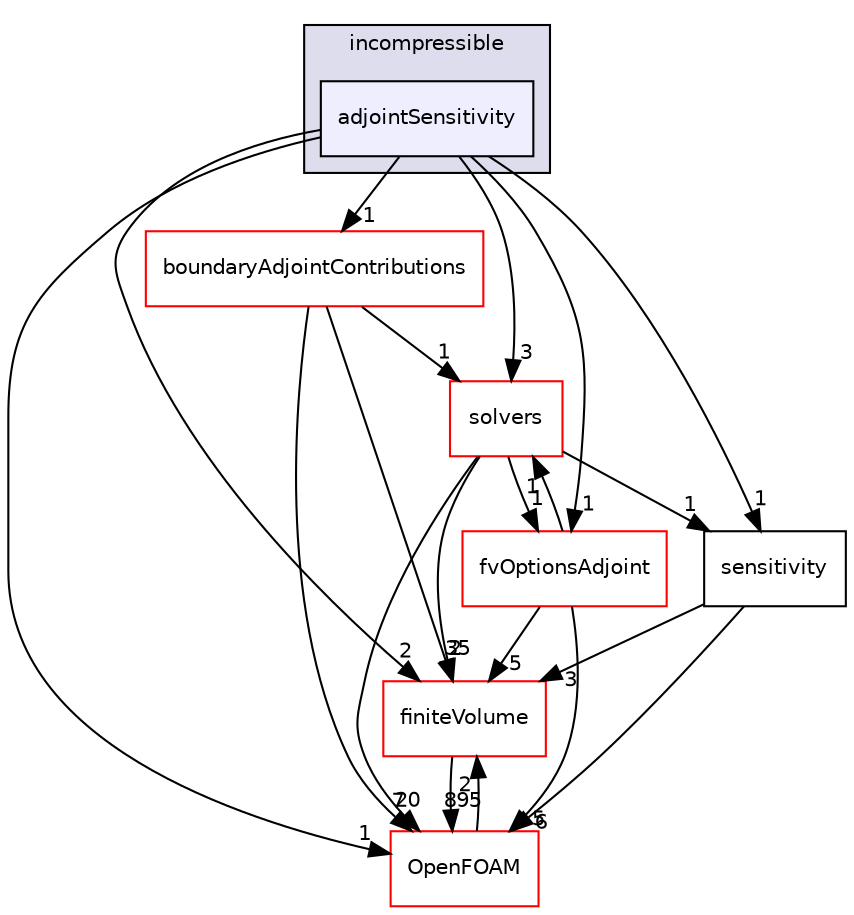 digraph "src/optimisation/adjointOptimisation/adjoint/optimisation/adjointSensitivity/incompressible/adjointSensitivity" {
  bgcolor=transparent;
  compound=true
  node [ fontsize="10", fontname="Helvetica"];
  edge [ labelfontsize="10", labelfontname="Helvetica"];
  subgraph clusterdir_2b473d201aab52bb890a8b3370c59272 {
    graph [ bgcolor="#ddddee", pencolor="black", label="incompressible" fontname="Helvetica", fontsize="10", URL="dir_2b473d201aab52bb890a8b3370c59272.html"]
  dir_c9975b67581c2da6d7f831922d1c5844 [shape=box, label="adjointSensitivity", style="filled", fillcolor="#eeeeff", pencolor="black", URL="dir_c9975b67581c2da6d7f831922d1c5844.html"];
  }
  dir_9bd15774b555cf7259a6fa18f99fe99b [shape=box label="finiteVolume" color="red" URL="dir_9bd15774b555cf7259a6fa18f99fe99b.html"];
  dir_f1ea2e00111d8324be054b4e32e6ee53 [shape=box label="solvers" color="red" URL="dir_f1ea2e00111d8324be054b4e32e6ee53.html"];
  dir_82b349c0e8ea4c9c5c625d4e54cb5790 [shape=box label="fvOptionsAdjoint" color="red" URL="dir_82b349c0e8ea4c9c5c625d4e54cb5790.html"];
  dir_3c0395a0b3704d24024ddd387bcbaf66 [shape=box label="boundaryAdjointContributions" color="red" URL="dir_3c0395a0b3704d24024ddd387bcbaf66.html"];
  dir_c5473ff19b20e6ec4dfe5c310b3778a8 [shape=box label="OpenFOAM" color="red" URL="dir_c5473ff19b20e6ec4dfe5c310b3778a8.html"];
  dir_f7272483e2a5918c938aa224b678aee8 [shape=box label="sensitivity" URL="dir_f7272483e2a5918c938aa224b678aee8.html"];
  dir_9bd15774b555cf7259a6fa18f99fe99b->dir_c5473ff19b20e6ec4dfe5c310b3778a8 [headlabel="895", labeldistance=1.5 headhref="dir_000814_002151.html"];
  dir_f1ea2e00111d8324be054b4e32e6ee53->dir_9bd15774b555cf7259a6fa18f99fe99b [headlabel="35", labeldistance=1.5 headhref="dir_002894_000814.html"];
  dir_f1ea2e00111d8324be054b4e32e6ee53->dir_82b349c0e8ea4c9c5c625d4e54cb5790 [headlabel="1", labeldistance=1.5 headhref="dir_002894_002816.html"];
  dir_f1ea2e00111d8324be054b4e32e6ee53->dir_c5473ff19b20e6ec4dfe5c310b3778a8 [headlabel="20", labeldistance=1.5 headhref="dir_002894_002151.html"];
  dir_f1ea2e00111d8324be054b4e32e6ee53->dir_f7272483e2a5918c938aa224b678aee8 [headlabel="1", labeldistance=1.5 headhref="dir_002894_002849.html"];
  dir_c9975b67581c2da6d7f831922d1c5844->dir_9bd15774b555cf7259a6fa18f99fe99b [headlabel="2", labeldistance=1.5 headhref="dir_002839_000814.html"];
  dir_c9975b67581c2da6d7f831922d1c5844->dir_f1ea2e00111d8324be054b4e32e6ee53 [headlabel="3", labeldistance=1.5 headhref="dir_002839_002894.html"];
  dir_c9975b67581c2da6d7f831922d1c5844->dir_82b349c0e8ea4c9c5c625d4e54cb5790 [headlabel="1", labeldistance=1.5 headhref="dir_002839_002816.html"];
  dir_c9975b67581c2da6d7f831922d1c5844->dir_3c0395a0b3704d24024ddd387bcbaf66 [headlabel="1", labeldistance=1.5 headhref="dir_002839_002794.html"];
  dir_c9975b67581c2da6d7f831922d1c5844->dir_c5473ff19b20e6ec4dfe5c310b3778a8 [headlabel="1", labeldistance=1.5 headhref="dir_002839_002151.html"];
  dir_c9975b67581c2da6d7f831922d1c5844->dir_f7272483e2a5918c938aa224b678aee8 [headlabel="1", labeldistance=1.5 headhref="dir_002839_002849.html"];
  dir_3c0395a0b3704d24024ddd387bcbaf66->dir_9bd15774b555cf7259a6fa18f99fe99b [headlabel="2", labeldistance=1.5 headhref="dir_002794_000814.html"];
  dir_3c0395a0b3704d24024ddd387bcbaf66->dir_f1ea2e00111d8324be054b4e32e6ee53 [headlabel="1", labeldistance=1.5 headhref="dir_002794_002894.html"];
  dir_3c0395a0b3704d24024ddd387bcbaf66->dir_c5473ff19b20e6ec4dfe5c310b3778a8 [headlabel="7", labeldistance=1.5 headhref="dir_002794_002151.html"];
  dir_82b349c0e8ea4c9c5c625d4e54cb5790->dir_9bd15774b555cf7259a6fa18f99fe99b [headlabel="5", labeldistance=1.5 headhref="dir_002816_000814.html"];
  dir_82b349c0e8ea4c9c5c625d4e54cb5790->dir_f1ea2e00111d8324be054b4e32e6ee53 [headlabel="1", labeldistance=1.5 headhref="dir_002816_002894.html"];
  dir_82b349c0e8ea4c9c5c625d4e54cb5790->dir_c5473ff19b20e6ec4dfe5c310b3778a8 [headlabel="5", labeldistance=1.5 headhref="dir_002816_002151.html"];
  dir_c5473ff19b20e6ec4dfe5c310b3778a8->dir_9bd15774b555cf7259a6fa18f99fe99b [headlabel="2", labeldistance=1.5 headhref="dir_002151_000814.html"];
  dir_f7272483e2a5918c938aa224b678aee8->dir_9bd15774b555cf7259a6fa18f99fe99b [headlabel="3", labeldistance=1.5 headhref="dir_002849_000814.html"];
  dir_f7272483e2a5918c938aa224b678aee8->dir_c5473ff19b20e6ec4dfe5c310b3778a8 [headlabel="6", labeldistance=1.5 headhref="dir_002849_002151.html"];
}
